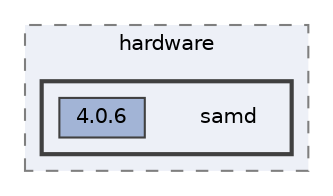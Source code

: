 digraph "C:/Users/Will/AppData/Local/Arduino15/packages/loom4/hardware/samd"
{
 // LATEX_PDF_SIZE
  bgcolor="transparent";
  edge [fontname=Helvetica,fontsize=10,labelfontname=Helvetica,labelfontsize=10];
  node [fontname=Helvetica,fontsize=10,shape=box,height=0.2,width=0.4];
  compound=true
  subgraph clusterdir_8647139c151abecbbe73d291d6cda9bb {
    graph [ bgcolor="#edf0f7", pencolor="grey50", label="hardware", fontname=Helvetica,fontsize=10 style="filled,dashed", URL="dir_8647139c151abecbbe73d291d6cda9bb.html",tooltip=""]
  subgraph clusterdir_c64b423dcc94659d410f7d3eca36d7a9 {
    graph [ bgcolor="#edf0f7", pencolor="grey25", label="", fontname=Helvetica,fontsize=10 style="filled,bold", URL="dir_c64b423dcc94659d410f7d3eca36d7a9.html",tooltip=""]
    dir_c64b423dcc94659d410f7d3eca36d7a9 [shape=plaintext, label="samd"];
  dir_975285b4f84afcb4fca053413886488c [label="4.0.6", fillcolor="#a2b4d6", color="grey25", style="filled", URL="dir_975285b4f84afcb4fca053413886488c.html",tooltip=""];
  }
  }
}
